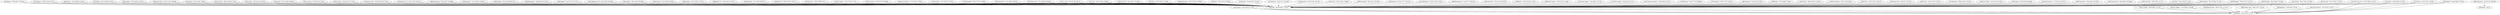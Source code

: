 digraph { 
  ABQ [label="ABQ,Albuquerque - NM,35.0402,-106.609"];
  ACT [label="ACT,Waco - TX,31.6113,-97.2305"];
  ACV [label="ACV,Eureka - CA,40.9781,-124.109"];
  ALO [label="ALO,Waterloo - IA,42.5571,-92.4003"];
  AMA [label="AMA,Amarillo - TX,35.2194,-101.706"];
  AMW [label="AMW,Ames - IA,0,0"];
  AUS [label="AUS,Austin - TX,30.1945,-97.6699"];
  AZA [label="AZA,Phoenix - AZ,33.3078,-111.655"];
  BFF [label="BFF,Scottsbluff - NE,41.874,-103.596"];
  BIL [label="BIL,Billings - MT,45.8077,-108.543"];
  BIS [label="BIS,Bismarck - ND,46.7727,-100.746"];
  BLI [label="BLI,Bellingham - WA,48.7928,-122.538"];
  BMI [label="BMI,Bloomington - IL,40.4771,-88.9159"];
  BNA [label="BNA,Nashville - TN,36.1245,-86.6782"];
  BTM [label="BTM,Butte - MT,45.9548,-112.497"];
  BTR [label="BTR,Baton Rouge - LA,30.5332,-91.1496"];
  CID [label="CID,Cedar Rapids - IA,41.8847,-91.7108"];
  CLM [label="CLM,Port Angeles - WA,48.1202,-123.5"];
  COS [label="COS,Colorado Springs - CO,38.8058,-104.701"];
  CWA [label="CWA,Wausau - WI,44.7776,-89.6668"];
  CYS [label="CYS,Cheyenne - WY,41.1557,-104.812"];
  DBQ [label="DBQ,Dubuque - IA,42.402,-90.7095"];
  DFW [label="DFW,Dallas - TX,32.8968,-97.038"];
  DLH [label="DLH,Duluth - MN,46.8421,-92.1936"];
  DSM [label="DSM,Des Moines - IA,41.534,-93.6631"];
  EKO [label="EKO,Elko - NV,40.8249,-115.792"];
  ELP [label="ELP,El Paso - TX,31.8072,-106.378"];
  EUG [label="EUG,Eugene - OR,44.1246,-123.212"];
  EVV [label="EVV,Evansville - IN,38.037,-87.5324"];
  FAT [label="FAT,Fresno - CA,36.7762,-119.718"];
  FCA [label="FCA,Kalispell - MT,48.3105,-114.256"];
  FOD [label="FOD,Fort Dodge - IA,42.5515,-94.1926"];
  FOE [label="FOE,Topeka - KS,38.9509,-95.6636"];
  GEG [label="GEG,Spokane - WA,47.6199,-117.534"];
  GJT [label="GJT,Grand Junction - CO,39.1224,-108.527"];
  GRB [label="GRB,Green Bay - WI,44.4851,-88.1296"];
  GRI [label="GRI,Grand Island - NE,40.9675,-98.3096"];
  GTF [label="GTF,Great Falls - MT,47.482,-111.371"];
  GYY [label="GYY,Gary - IN,41.6163,-87.4128"];
  IAH [label="IAH,Houston - TX,29.9844,-95.3414"];
  ICT [label="ICT,Wichita - KS,37.6499,-97.4331"];
  LAS [label="LAS,Las Vegas - NV,36.0801,-115.152"];
  LAX [label="LAX,Los Angeles - CA,33.9425,-118.408"];
  LBB [label="LBB,Lubbock - TX,33.6636,-101.823"];
  LBF [label="LBF,North Platte - NE,41.1262,-100.684"];
  LBL [label="LBL,Liberal - KS,37.0442,-100.96"];
  LIT [label="LIT,Little Rock - AR,34.7294,-92.2243"];
  LMT [label="LMT,Klamath Falls - OR,42.1561,-121.733"];
  LNK [label="LNK,Lincoln - NE,40.851,-96.7592"];
  LRD [label="LRD,Laredo - TX,27.5438,-99.4616"];
  LSE [label="LSE,La Crosse - WI,43.879,-91.2567"];
  LWS [label="LWS,Lewiston - ID,46.3745,-117.015"];
  MCI [label="MCI,Kansas City - MO,39.2976,-94.7139"];
  MCW [label="MCW,Mason City - IA,43.1578,-93.3313"];
  MFR [label="MFR,Medford - OR,42.3742,-122.873"];
  MHK [label="MHK,Manhattan - KS,39.141,-96.6708"];
  MKE [label="MKE,Milwaukee - WI,42.9472,-87.8966"];
  MOD [label="MOD,Modesto - CA,37.6258,-120.954"];
  MSN [label="MSN,Madison - WI,43.1399,-89.3375"];
  MSP [label="MSP,Minneapolis - MN,44.882,-93.2218"];
  MWH [label="MWH,Moses Lake - WA,47.2077,-119.32"];
  OAK [label="OAK,Oakland - CA,37.7213,-122.221"];
  OKC [label="OKC,Oklahoma City - OK,35.3931,-97.6007"];
  OMA [label="OMA,Omaha - NE,41.3032,-95.8941"];
  ORD [label="ORD,Chicago - IL,41.9786,-87.9048"];
  PDX [label="PDX,Portland - OR,45.5887,-122.598"];
  PHX [label="PHX,Phoenix - AZ,33.4343,-112.012"];
  RAP [label="RAP,Rapid City - SD,44.0453,-103.057"];
  RDD [label="RDD,Redding - CA,40.509,-122.293"];
  RDM [label="RDM,Bend - OR,44.2541,-121.15"];
  RFD [label="RFD,Rockford - IL,42.1954,-89.0972"];
  ROW [label="ROW,Roswell - NM,33.3016,-104.531"];
  RST [label="RST,Rochester - MN,43.9083,-92.5"];
  SAN [label="SAN,San Diego - CA,32.7336,-117.19"];
  SAT [label="SAT,San Antonio - TX,29.5337,-98.4698"];
  SBA [label="SBA,Santa Barbara - CA,34.4262,-119.84"];
  SCK [label="SCK,Stockton - CA,37.8942,-121.238"];
  SEA [label="SEA,Seattle - WA,47.449,-122.309"];
  SFO [label="SFO,San Francisco - CA,37.619,-122.375"];
  SGF [label="SGF,Springfield - MO,37.2457,-93.3886"];
  SHV [label="SHV,Shreveport - LA,32.4466,-93.8256"];
  SJC [label="SJC,San Jose - CA,37.3626,-121.929"];
  SLC [label="SLC,Salt Lake City - UT,40.7884,-111.978"];
  SLE [label="SLE,Salem - OR,44.9095,-123.003"];
  SPS [label="SPS,Wichita Falls - TX,33.9888,-98.4919"];
  STL [label="STL,St. Louis - MO,38.7487,-90.37"];
  TUL [label="TUL,Tulsa - OK,36.1984,-95.8881"];
  TUS [label="TUS,Tucson - AZ,32.1161,-110.941"];
  TWF [label="TWF,Twin Falls - ID,42.4818,-114.488"];
  YKM [label="YKM,Yakima - WA,46.5682,-120.544"];
  YUM [label="YUM,Yuma - AZ,32.6566,-114.606"];
  ABQ -> EKO [len=640];
  ACT -> EKO [len=1212];
  ACV -> EKO [len=435];
  ALO -> EKO [len=1212];
  AMA -> EKO [len=858];
  AUS -> EKO [len=1247];
  AZA -> RDM [len=911];
  BFF -> EKO [len=637];
  BIL -> EKO [len=501];
  BIL -> RDM [len=626];
  BIS -> EKO [len=855];
  BLI -> EKO [len=642];
  BMI -> EKO [len=1406];
  BNA -> EKO [len=1603];
  BTM -> EKO [len=391];
  BTR -> EKO [len=1550];
  CID -> EKO [len=1250];
  CLM -> EKO [len=631];
  COS -> EKO [len=605];
  CWA -> EKO [len=1350];
  CYS -> EKO [len=574];
  DBQ -> EKO [len=1299];
  DFW -> EKO [len=1170];
  DLH -> EKO [len=1245];
  DSM -> EKO [len=1152];
  EKO -> RDM [len=362];
  ELP -> EKO [len=813];
  EUG -> EKO [len=442];
  EUG -> RDM [len=103];
  EVV -> EKO [len=1517];
  FAT -> EKO [len=350];
  FCA -> EKO [len=523];
  FOD -> EKO [len=1121];
  FOE -> EKO [len=1075];
  GEG -> EKO [len=477];
  GEG -> RDM [len=291];
  GJT -> EKO [len=404];
  GRB -> EKO [len=1425];
  GRI -> EKO [len=914];
  GTF -> EKO [len=510];
  GYY -> EKO [len=1473];
  IAH -> EKO [len=1370];
  ICT -> EKO [len=1007];
  LAS -> RDM [len=647];
  LAX -> RDM [len=726];
  LBB -> EKO [len=913];
  LBF -> EKO [len=789];
  LBL -> EKO [len=839];
  LIT -> EKO [len=1351];
  LMT -> RDM [len=147];
  LNK -> EKO [len=995];
  LRD -> EKO [len=1304];
  LSE -> EKO [len=1269];
  LWS -> EKO [len=388];
  MCI -> EKO [len=1119];
  MCW -> EKO [len=1164];
  MFR -> EKO [len=382];
  MFR -> RDM [len=156];
  MHK -> AMW [len=254];
  MKE -> EKO [len=1439];
  MOD -> EKO [len=354];
  MSN -> EKO [len=1366];
  MSP -> EKO [len=1176];
  MWH -> RDM [len=222];
  OAK -> EKO [len=405];
  OKC -> EKO [len=1057];
  OMA -> EKO [len=1037];
  ORD -> EKO [len=1445];
  PDX -> EKO [len=475];
  PDX -> RDM [len=116];
  PHX -> EKO [len=550];
  RAP -> EKO [len=687];
  RDD -> RDM [len=265];
  RDM -> EKO [len=362];
  RFD -> EKO [len=1382];
  ROW -> EKO [len=809];
  RST -> EKO [len=1207];
  SAN -> EKO [len=563];
  SAT -> EKO [len=1248];
  SBA -> EKO [len=494];
  SCK -> EKO [len=355];
  SEA -> EKO [len=560];
  SEA -> RDM [len=228];
  SFO -> RDM [len=462];
  SGF -> EKO [len=1227];
  SHV -> EKO [len=1345];
  SJC -> EKO [len=407];
  SJC -> RDM [len=477];
  SLC -> EKO [len=200];
  SLC -> RDM [len=526];
  SLE -> EKO [len=462];
  SLE -> RDM [len=102];
  SPS -> EKO [len=1059];
  STL -> EKO [len=1356];
  TUL -> EKO [len=1122];
  TUS -> EKO [len=658];
  TUS -> RDM [len=1003];
  TWF -> EKO [len=133];
  YKM -> EKO [len=462];
  YKM -> RDM [len=162];
  YUM -> EKO [len=567];
}
